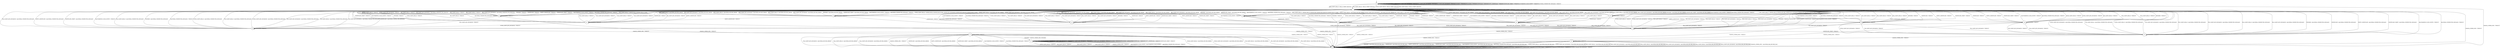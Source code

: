 digraph g {

	s0 [shape="circle" label="s0"];
	s1 [shape="circle" label="s1"];
	s2 [shape="circle" label="s2"];
	s3 [shape="circle" label="s3"];
	s4 [shape="circle" label="s4"];
	s5 [shape="circle" label="s5"];
	s6 [shape="circle" label="s6"];
	s7 [shape="circle" label="s7"];
	s8 [shape="circle" label="s8"];
	s9 [shape="circle" label="s9"];
	s10 [shape="circle" label="s10"];
	s11 [shape="circle" label="s11"];
	s12 [shape="circle" label="s12"];
	s13 [shape="circle" label="s13"];
	s14 [shape="circle" label="s14"];
	s15 [shape="circle" label="s15"];
	s16 [shape="circle" label="s16"];
	s17 [shape="circle" label="s17"];
	s18 [shape="circle" label="s18"];
	s0 -> s1 [label="ECDH_CLIENT_HELLO / HELLO_VERIFY_REQUEST"];
	s0 -> s0 [label="ECDH_CLIENT_KEY_EXCHANGE / TIMEOUT"];
	s0 -> s1 [label="DH_CLIENT_HELLO / HELLO_VERIFY_REQUEST"];
	s0 -> s0 [label="DH_CLIENT_KEY_EXCHANGE / TIMEOUT"];
	s0 -> s1 [label="PSK_CLIENT_HELLO / HELLO_VERIFY_REQUEST"];
	s0 -> s0 [label="PSK_CLIENT_KEY_EXCHANGE / TIMEOUT"];
	s0 -> s1 [label="RSA_CLIENT_HELLO / HELLO_VERIFY_REQUEST"];
	s0 -> s0 [label="RSA_CLIENT_KEY_EXCHANGE / TIMEOUT"];
	s0 -> s3 [label="CHANGE_CIPHER_SPEC / TIMEOUT"];
	s0 -> s0 [label="FINISHED / TIMEOUT"];
	s0 -> s0 [label="APPLICATION / TIMEOUT"];
	s0 -> s0 [label="CERTIFICATE / TIMEOUT"];
	s0 -> s0 [label="EMPTY_CERTIFICATE / TIMEOUT"];
	s0 -> s0 [label="CERTIFICATE_VERIFY / TIMEOUT"];
	s0 -> s0 [label="Alert(WARNING,CLOSE_NOTIFY) / TIMEOUT"];
	s0 -> s0 [label="Alert(FATAL,UNEXPECTED_MESSAGE) / TIMEOUT"];
	s1 -> s9 [label="ECDH_CLIENT_HELLO / SERVER_HELLO,CERTIFICATE,ECDHE_SERVER_KEY_EXCHANGE,CERTIFICATE_REQUEST,SERVER_HELLO_DONE"];
	s1 -> s1 [label="ECDH_CLIENT_KEY_EXCHANGE / TIMEOUT"];
	s1 -> s14 [label="DH_CLIENT_HELLO / SERVER_HELLO,CERTIFICATE,DHE_SERVER_KEY_EXCHANGE,CERTIFICATE_REQUEST,SERVER_HELLO_DONE"];
	s1 -> s1 [label="DH_CLIENT_KEY_EXCHANGE / TIMEOUT"];
	s1 -> s4 [label="PSK_CLIENT_HELLO / SERVER_HELLO,SERVER_HELLO_DONE"];
	s1 -> s1 [label="PSK_CLIENT_KEY_EXCHANGE / TIMEOUT"];
	s1 -> s2 [label="RSA_CLIENT_HELLO / SERVER_HELLO,CERTIFICATE,CERTIFICATE_REQUEST,SERVER_HELLO_DONE"];
	s1 -> s1 [label="RSA_CLIENT_KEY_EXCHANGE / TIMEOUT"];
	s1 -> s3 [label="CHANGE_CIPHER_SPEC / TIMEOUT"];
	s1 -> s1 [label="FINISHED / TIMEOUT"];
	s1 -> s1 [label="APPLICATION / TIMEOUT"];
	s1 -> s1 [label="CERTIFICATE / TIMEOUT"];
	s1 -> s1 [label="EMPTY_CERTIFICATE / TIMEOUT"];
	s1 -> s1 [label="CERTIFICATE_VERIFY / TIMEOUT"];
	s1 -> s1 [label="Alert(WARNING,CLOSE_NOTIFY) / TIMEOUT"];
	s1 -> s1 [label="Alert(FATAL,UNEXPECTED_MESSAGE) / TIMEOUT"];
	s2 -> s1 [label="ECDH_CLIENT_HELLO / Alert(FATAL,DECODE_ERROR)"];
	s2 -> s1 [label="ECDH_CLIENT_KEY_EXCHANGE / Alert(FATAL,DECODE_ERROR)"];
	s2 -> s1 [label="DH_CLIENT_HELLO / Alert(FATAL,DECODE_ERROR)"];
	s2 -> s1 [label="DH_CLIENT_KEY_EXCHANGE / Alert(FATAL,DECODE_ERROR)"];
	s2 -> s1 [label="PSK_CLIENT_HELLO / Alert(FATAL,DECODE_ERROR)"];
	s2 -> s1 [label="PSK_CLIENT_KEY_EXCHANGE / Alert(FATAL,DECODE_ERROR)"];
	s2 -> s1 [label="RSA_CLIENT_HELLO / Alert(FATAL,DECODE_ERROR)"];
	s2 -> s1 [label="RSA_CLIENT_KEY_EXCHANGE / Alert(FATAL,DECODE_ERROR)"];
	s2 -> s3 [label="CHANGE_CIPHER_SPEC / TIMEOUT"];
	s2 -> s1 [label="FINISHED / Alert(FATAL,DECODE_ERROR)"];
	s2 -> s2 [label="APPLICATION / TIMEOUT"];
	s2 -> s6 [label="CERTIFICATE / TIMEOUT"];
	s2 -> s8 [label="EMPTY_CERTIFICATE / TIMEOUT"];
	s2 -> s1 [label="CERTIFICATE_VERIFY / Alert(FATAL,DECODE_ERROR)"];
	s2 -> s1 [label="Alert(WARNING,CLOSE_NOTIFY) / TIMEOUT"];
	s2 -> s1 [label="Alert(FATAL,UNEXPECTED_MESSAGE) / TIMEOUT"];
	s3 -> s3 [label="ECDH_CLIENT_HELLO / TIMEOUT"];
	s3 -> s3 [label="ECDH_CLIENT_KEY_EXCHANGE / TIMEOUT"];
	s3 -> s3 [label="DH_CLIENT_HELLO / TIMEOUT"];
	s3 -> s3 [label="DH_CLIENT_KEY_EXCHANGE / TIMEOUT"];
	s3 -> s3 [label="PSK_CLIENT_HELLO / TIMEOUT"];
	s3 -> s3 [label="PSK_CLIENT_KEY_EXCHANGE / TIMEOUT"];
	s3 -> s3 [label="RSA_CLIENT_HELLO / TIMEOUT"];
	s3 -> s3 [label="RSA_CLIENT_KEY_EXCHANGE / TIMEOUT"];
	s3 -> s3 [label="CHANGE_CIPHER_SPEC / TIMEOUT"];
	s3 -> s3 [label="FINISHED / TIMEOUT"];
	s3 -> s3 [label="APPLICATION / TIMEOUT"];
	s3 -> s3 [label="CERTIFICATE / TIMEOUT"];
	s3 -> s3 [label="EMPTY_CERTIFICATE / TIMEOUT"];
	s3 -> s3 [label="CERTIFICATE_VERIFY / TIMEOUT"];
	s3 -> s3 [label="Alert(WARNING,CLOSE_NOTIFY) / TIMEOUT"];
	s3 -> s3 [label="Alert(FATAL,UNEXPECTED_MESSAGE) / TIMEOUT"];
	s4 -> s1 [label="ECDH_CLIENT_HELLO / TIMEOUT"];
	s4 -> s1 [label="ECDH_CLIENT_KEY_EXCHANGE / TIMEOUT"];
	s4 -> s1 [label="DH_CLIENT_HELLO / TIMEOUT"];
	s4 -> s1 [label="DH_CLIENT_KEY_EXCHANGE / Alert(FATAL,UNKNOWN_PSK_IDENTITY)"];
	s4 -> s1 [label="PSK_CLIENT_HELLO / TIMEOUT"];
	s4 -> s5 [label="PSK_CLIENT_KEY_EXCHANGE / TIMEOUT"];
	s4 -> s1 [label="RSA_CLIENT_HELLO / TIMEOUT"];
	s4 -> s1 [label="RSA_CLIENT_KEY_EXCHANGE / Alert(FATAL,UNKNOWN_PSK_IDENTITY)"];
	s4 -> s3 [label="CHANGE_CIPHER_SPEC / TIMEOUT"];
	s4 -> s1 [label="FINISHED / TIMEOUT"];
	s4 -> s4 [label="APPLICATION / TIMEOUT"];
	s4 -> s1 [label="CERTIFICATE / TIMEOUT"];
	s4 -> s1 [label="EMPTY_CERTIFICATE / TIMEOUT"];
	s4 -> s1 [label="CERTIFICATE_VERIFY / TIMEOUT"];
	s4 -> s1 [label="Alert(WARNING,CLOSE_NOTIFY) / TIMEOUT"];
	s4 -> s1 [label="Alert(FATAL,UNEXPECTED_MESSAGE) / TIMEOUT"];
	s5 -> s1 [label="ECDH_CLIENT_HELLO / Alert(FATAL,UNEXPECTED_MESSAGE)"];
	s5 -> s1 [label="ECDH_CLIENT_KEY_EXCHANGE / Alert(FATAL,UNEXPECTED_MESSAGE)"];
	s5 -> s1 [label="DH_CLIENT_HELLO / Alert(FATAL,UNEXPECTED_MESSAGE)"];
	s5 -> s1 [label="DH_CLIENT_KEY_EXCHANGE / Alert(FATAL,UNEXPECTED_MESSAGE)"];
	s5 -> s1 [label="PSK_CLIENT_HELLO / Alert(FATAL,UNEXPECTED_MESSAGE)"];
	s5 -> s1 [label="PSK_CLIENT_KEY_EXCHANGE / Alert(FATAL,UNEXPECTED_MESSAGE)"];
	s5 -> s1 [label="RSA_CLIENT_HELLO / Alert(FATAL,UNEXPECTED_MESSAGE)"];
	s5 -> s1 [label="RSA_CLIENT_KEY_EXCHANGE / Alert(FATAL,UNEXPECTED_MESSAGE)"];
	s5 -> s11 [label="CHANGE_CIPHER_SPEC / TIMEOUT"];
	s5 -> s1 [label="FINISHED / Alert(FATAL,UNEXPECTED_MESSAGE)"];
	s5 -> s5 [label="APPLICATION / TIMEOUT"];
	s5 -> s1 [label="CERTIFICATE / Alert(FATAL,UNEXPECTED_MESSAGE)"];
	s5 -> s1 [label="EMPTY_CERTIFICATE / Alert(FATAL,UNEXPECTED_MESSAGE)"];
	s5 -> s1 [label="CERTIFICATE_VERIFY / Alert(FATAL,UNEXPECTED_MESSAGE)"];
	s5 -> s1 [label="Alert(WARNING,CLOSE_NOTIFY) / TIMEOUT"];
	s5 -> s1 [label="Alert(FATAL,UNEXPECTED_MESSAGE) / TIMEOUT"];
	s6 -> s1 [label="ECDH_CLIENT_HELLO / TIMEOUT"];
	s6 -> s7 [label="ECDH_CLIENT_KEY_EXCHANGE / TIMEOUT"];
	s6 -> s1 [label="DH_CLIENT_HELLO / TIMEOUT"];
	s6 -> s7 [label="DH_CLIENT_KEY_EXCHANGE / TIMEOUT"];
	s6 -> s1 [label="PSK_CLIENT_HELLO / TIMEOUT"];
	s6 -> s7 [label="PSK_CLIENT_KEY_EXCHANGE / TIMEOUT"];
	s6 -> s1 [label="RSA_CLIENT_HELLO / TIMEOUT"];
	s6 -> s7 [label="RSA_CLIENT_KEY_EXCHANGE / TIMEOUT"];
	s6 -> s3 [label="CHANGE_CIPHER_SPEC / TIMEOUT"];
	s6 -> s1 [label="FINISHED / TIMEOUT"];
	s6 -> s6 [label="APPLICATION / TIMEOUT"];
	s6 -> s1 [label="CERTIFICATE / TIMEOUT"];
	s6 -> s1 [label="EMPTY_CERTIFICATE / TIMEOUT"];
	s6 -> s1 [label="CERTIFICATE_VERIFY / TIMEOUT"];
	s6 -> s1 [label="Alert(WARNING,CLOSE_NOTIFY) / TIMEOUT"];
	s6 -> s1 [label="Alert(FATAL,UNEXPECTED_MESSAGE) / TIMEOUT"];
	s7 -> s1 [label="ECDH_CLIENT_HELLO / TIMEOUT"];
	s7 -> s1 [label="ECDH_CLIENT_KEY_EXCHANGE / TIMEOUT"];
	s7 -> s1 [label="DH_CLIENT_HELLO / TIMEOUT"];
	s7 -> s1 [label="DH_CLIENT_KEY_EXCHANGE / TIMEOUT"];
	s7 -> s1 [label="PSK_CLIENT_HELLO / TIMEOUT"];
	s7 -> s1 [label="PSK_CLIENT_KEY_EXCHANGE / TIMEOUT"];
	s7 -> s1 [label="RSA_CLIENT_HELLO / TIMEOUT"];
	s7 -> s1 [label="RSA_CLIENT_KEY_EXCHANGE / TIMEOUT"];
	s7 -> s3 [label="CHANGE_CIPHER_SPEC / TIMEOUT"];
	s7 -> s1 [label="FINISHED / TIMEOUT"];
	s7 -> s7 [label="APPLICATION / TIMEOUT"];
	s7 -> s1 [label="CERTIFICATE / TIMEOUT"];
	s7 -> s1 [label="EMPTY_CERTIFICATE / TIMEOUT"];
	s7 -> s17 [label="CERTIFICATE_VERIFY / TIMEOUT"];
	s7 -> s1 [label="Alert(WARNING,CLOSE_NOTIFY) / TIMEOUT"];
	s7 -> s1 [label="Alert(FATAL,UNEXPECTED_MESSAGE) / TIMEOUT"];
	s8 -> s1 [label="ECDH_CLIENT_HELLO / TIMEOUT"];
	s8 -> s17 [label="ECDH_CLIENT_KEY_EXCHANGE / TIMEOUT"];
	s8 -> s1 [label="DH_CLIENT_HELLO / TIMEOUT"];
	s8 -> s17 [label="DH_CLIENT_KEY_EXCHANGE / TIMEOUT"];
	s8 -> s1 [label="PSK_CLIENT_HELLO / TIMEOUT"];
	s8 -> s17 [label="PSK_CLIENT_KEY_EXCHANGE / TIMEOUT"];
	s8 -> s1 [label="RSA_CLIENT_HELLO / TIMEOUT"];
	s8 -> s5 [label="RSA_CLIENT_KEY_EXCHANGE / TIMEOUT"];
	s8 -> s3 [label="CHANGE_CIPHER_SPEC / TIMEOUT"];
	s8 -> s1 [label="FINISHED / TIMEOUT"];
	s8 -> s8 [label="APPLICATION / TIMEOUT"];
	s8 -> s1 [label="CERTIFICATE / TIMEOUT"];
	s8 -> s1 [label="EMPTY_CERTIFICATE / TIMEOUT"];
	s8 -> s1 [label="CERTIFICATE_VERIFY / TIMEOUT"];
	s8 -> s1 [label="Alert(WARNING,CLOSE_NOTIFY) / TIMEOUT"];
	s8 -> s1 [label="Alert(FATAL,UNEXPECTED_MESSAGE) / TIMEOUT"];
	s9 -> s1 [label="ECDH_CLIENT_HELLO / Alert(FATAL,DECODE_ERROR)"];
	s9 -> s1 [label="ECDH_CLIENT_KEY_EXCHANGE / Alert(FATAL,DECODE_ERROR)"];
	s9 -> s1 [label="DH_CLIENT_HELLO / Alert(FATAL,DECODE_ERROR)"];
	s9 -> s1 [label="DH_CLIENT_KEY_EXCHANGE / Alert(FATAL,DECODE_ERROR)"];
	s9 -> s1 [label="PSK_CLIENT_HELLO / Alert(FATAL,DECODE_ERROR)"];
	s9 -> s1 [label="PSK_CLIENT_KEY_EXCHANGE / Alert(FATAL,DECODE_ERROR)"];
	s9 -> s1 [label="RSA_CLIENT_HELLO / Alert(FATAL,DECODE_ERROR)"];
	s9 -> s1 [label="RSA_CLIENT_KEY_EXCHANGE / Alert(FATAL,DECODE_ERROR)"];
	s9 -> s3 [label="CHANGE_CIPHER_SPEC / TIMEOUT"];
	s9 -> s1 [label="FINISHED / Alert(FATAL,DECODE_ERROR)"];
	s9 -> s9 [label="APPLICATION / TIMEOUT"];
	s9 -> s10 [label="CERTIFICATE / TIMEOUT"];
	s9 -> s12 [label="EMPTY_CERTIFICATE / TIMEOUT"];
	s9 -> s1 [label="CERTIFICATE_VERIFY / Alert(FATAL,DECODE_ERROR)"];
	s9 -> s1 [label="Alert(WARNING,CLOSE_NOTIFY) / TIMEOUT"];
	s9 -> s1 [label="Alert(FATAL,UNEXPECTED_MESSAGE) / TIMEOUT"];
	s10 -> s1 [label="ECDH_CLIENT_HELLO / TIMEOUT"];
	s10 -> s7 [label="ECDH_CLIENT_KEY_EXCHANGE / TIMEOUT"];
	s10 -> s1 [label="DH_CLIENT_HELLO / TIMEOUT"];
	s10 -> s1 [label="DH_CLIENT_KEY_EXCHANGE / TIMEOUT"];
	s10 -> s1 [label="PSK_CLIENT_HELLO / TIMEOUT"];
	s10 -> s1 [label="PSK_CLIENT_KEY_EXCHANGE / TIMEOUT"];
	s10 -> s1 [label="RSA_CLIENT_HELLO / TIMEOUT"];
	s10 -> s1 [label="RSA_CLIENT_KEY_EXCHANGE / TIMEOUT"];
	s10 -> s3 [label="CHANGE_CIPHER_SPEC / TIMEOUT"];
	s10 -> s1 [label="FINISHED / TIMEOUT"];
	s10 -> s10 [label="APPLICATION / TIMEOUT"];
	s10 -> s1 [label="CERTIFICATE / TIMEOUT"];
	s10 -> s1 [label="EMPTY_CERTIFICATE / TIMEOUT"];
	s10 -> s1 [label="CERTIFICATE_VERIFY / TIMEOUT"];
	s10 -> s1 [label="Alert(WARNING,CLOSE_NOTIFY) / TIMEOUT"];
	s10 -> s1 [label="Alert(FATAL,UNEXPECTED_MESSAGE) / TIMEOUT"];
	s11 -> s3 [label="ECDH_CLIENT_HELLO / Alert(FATAL,DECODE_ERROR)"];
	s11 -> s3 [label="ECDH_CLIENT_KEY_EXCHANGE / Alert(FATAL,DECODE_ERROR)"];
	s11 -> s3 [label="DH_CLIENT_HELLO / Alert(FATAL,DECODE_ERROR)"];
	s11 -> s3 [label="DH_CLIENT_KEY_EXCHANGE / Alert(FATAL,DECODE_ERROR)"];
	s11 -> s3 [label="PSK_CLIENT_HELLO / Alert(FATAL,DECODE_ERROR)"];
	s11 -> s3 [label="PSK_CLIENT_KEY_EXCHANGE / Alert(FATAL,DECODE_ERROR)"];
	s11 -> s3 [label="RSA_CLIENT_HELLO / Alert(FATAL,DECODE_ERROR)"];
	s11 -> s3 [label="RSA_CLIENT_KEY_EXCHANGE / Alert(FATAL,DECODE_ERROR)"];
	s11 -> s3 [label="CHANGE_CIPHER_SPEC / TIMEOUT"];
	s11 -> s13 [label="FINISHED / CHANGE_CIPHER_SPEC,FINISHED"];
	s11 -> s11 [label="APPLICATION / TIMEOUT"];
	s11 -> s3 [label="CERTIFICATE / Alert(FATAL,DECODE_ERROR)"];
	s11 -> s3 [label="EMPTY_CERTIFICATE / Alert(FATAL,DECODE_ERROR)"];
	s11 -> s3 [label="CERTIFICATE_VERIFY / Alert(FATAL,DECODE_ERROR)"];
	s11 -> s3 [label="Alert(WARNING,CLOSE_NOTIFY) / TIMEOUT"];
	s11 -> s3 [label="Alert(FATAL,UNEXPECTED_MESSAGE) / TIMEOUT"];
	s12 -> s1 [label="ECDH_CLIENT_HELLO / TIMEOUT"];
	s12 -> s5 [label="ECDH_CLIENT_KEY_EXCHANGE / TIMEOUT"];
	s12 -> s1 [label="DH_CLIENT_HELLO / TIMEOUT"];
	s12 -> s1 [label="DH_CLIENT_KEY_EXCHANGE / TIMEOUT"];
	s12 -> s1 [label="PSK_CLIENT_HELLO / TIMEOUT"];
	s12 -> s1 [label="PSK_CLIENT_KEY_EXCHANGE / TIMEOUT"];
	s12 -> s1 [label="RSA_CLIENT_HELLO / TIMEOUT"];
	s12 -> s1 [label="RSA_CLIENT_KEY_EXCHANGE / TIMEOUT"];
	s12 -> s3 [label="CHANGE_CIPHER_SPEC / TIMEOUT"];
	s12 -> s1 [label="FINISHED / TIMEOUT"];
	s12 -> s12 [label="APPLICATION / TIMEOUT"];
	s12 -> s1 [label="CERTIFICATE / TIMEOUT"];
	s12 -> s1 [label="EMPTY_CERTIFICATE / TIMEOUT"];
	s12 -> s1 [label="CERTIFICATE_VERIFY / TIMEOUT"];
	s12 -> s1 [label="Alert(WARNING,CLOSE_NOTIFY) / TIMEOUT"];
	s12 -> s1 [label="Alert(FATAL,UNEXPECTED_MESSAGE) / TIMEOUT"];
	s13 -> s3 [label="ECDH_CLIENT_HELLO / TIMEOUT"];
	s13 -> s13 [label="ECDH_CLIENT_KEY_EXCHANGE / TIMEOUT"];
	s13 -> s3 [label="DH_CLIENT_HELLO / TIMEOUT"];
	s13 -> s13 [label="DH_CLIENT_KEY_EXCHANGE / TIMEOUT"];
	s13 -> s3 [label="PSK_CLIENT_HELLO / TIMEOUT"];
	s13 -> s13 [label="PSK_CLIENT_KEY_EXCHANGE / TIMEOUT"];
	s13 -> s3 [label="RSA_CLIENT_HELLO / TIMEOUT"];
	s13 -> s13 [label="RSA_CLIENT_KEY_EXCHANGE / TIMEOUT"];
	s13 -> s3 [label="CHANGE_CIPHER_SPEC / TIMEOUT"];
	s13 -> s13 [label="FINISHED / TIMEOUT"];
	s13 -> s13 [label="APPLICATION / APPLICATION"];
	s13 -> s13 [label="CERTIFICATE / TIMEOUT"];
	s13 -> s13 [label="EMPTY_CERTIFICATE / TIMEOUT"];
	s13 -> s13 [label="CERTIFICATE_VERIFY / TIMEOUT"];
	s13 -> s3 [label="Alert(WARNING,CLOSE_NOTIFY) / Alert(WARNING,CLOSE_NOTIFY)"];
	s13 -> s3 [label="Alert(FATAL,UNEXPECTED_MESSAGE) / TIMEOUT"];
	s14 -> s1 [label="ECDH_CLIENT_HELLO / Alert(FATAL,DECODE_ERROR)"];
	s14 -> s1 [label="ECDH_CLIENT_KEY_EXCHANGE / Alert(FATAL,DECODE_ERROR)"];
	s14 -> s1 [label="DH_CLIENT_HELLO / Alert(FATAL,DECODE_ERROR)"];
	s14 -> s1 [label="DH_CLIENT_KEY_EXCHANGE / Alert(FATAL,DECODE_ERROR)"];
	s14 -> s1 [label="PSK_CLIENT_HELLO / Alert(FATAL,DECODE_ERROR)"];
	s14 -> s1 [label="PSK_CLIENT_KEY_EXCHANGE / Alert(FATAL,DECODE_ERROR)"];
	s14 -> s1 [label="RSA_CLIENT_HELLO / Alert(FATAL,DECODE_ERROR)"];
	s14 -> s1 [label="RSA_CLIENT_KEY_EXCHANGE / Alert(FATAL,DECODE_ERROR)"];
	s14 -> s3 [label="CHANGE_CIPHER_SPEC / TIMEOUT"];
	s14 -> s1 [label="FINISHED / Alert(FATAL,DECODE_ERROR)"];
	s14 -> s14 [label="APPLICATION / TIMEOUT"];
	s14 -> s15 [label="CERTIFICATE / TIMEOUT"];
	s14 -> s16 [label="EMPTY_CERTIFICATE / TIMEOUT"];
	s14 -> s1 [label="CERTIFICATE_VERIFY / Alert(FATAL,DECODE_ERROR)"];
	s14 -> s1 [label="Alert(WARNING,CLOSE_NOTIFY) / TIMEOUT"];
	s14 -> s1 [label="Alert(FATAL,UNEXPECTED_MESSAGE) / TIMEOUT"];
	s15 -> s1 [label="ECDH_CLIENT_HELLO / TIMEOUT"];
	s15 -> s1 [label="ECDH_CLIENT_KEY_EXCHANGE / TIMEOUT"];
	s15 -> s1 [label="DH_CLIENT_HELLO / TIMEOUT"];
	s15 -> s7 [label="DH_CLIENT_KEY_EXCHANGE / TIMEOUT"];
	s15 -> s1 [label="PSK_CLIENT_HELLO / TIMEOUT"];
	s15 -> s7 [label="PSK_CLIENT_KEY_EXCHANGE / TIMEOUT"];
	s15 -> s1 [label="RSA_CLIENT_HELLO / TIMEOUT"];
	s15 -> s7 [label="RSA_CLIENT_KEY_EXCHANGE / TIMEOUT"];
	s15 -> s3 [label="CHANGE_CIPHER_SPEC / TIMEOUT"];
	s15 -> s1 [label="FINISHED / TIMEOUT"];
	s15 -> s15 [label="APPLICATION / TIMEOUT"];
	s15 -> s1 [label="CERTIFICATE / TIMEOUT"];
	s15 -> s1 [label="EMPTY_CERTIFICATE / TIMEOUT"];
	s15 -> s1 [label="CERTIFICATE_VERIFY / TIMEOUT"];
	s15 -> s1 [label="Alert(WARNING,CLOSE_NOTIFY) / TIMEOUT"];
	s15 -> s1 [label="Alert(FATAL,UNEXPECTED_MESSAGE) / TIMEOUT"];
	s16 -> s1 [label="ECDH_CLIENT_HELLO / TIMEOUT"];
	s16 -> s1 [label="ECDH_CLIENT_KEY_EXCHANGE / TIMEOUT"];
	s16 -> s1 [label="DH_CLIENT_HELLO / TIMEOUT"];
	s16 -> s5 [label="DH_CLIENT_KEY_EXCHANGE / TIMEOUT"];
	s16 -> s1 [label="PSK_CLIENT_HELLO / TIMEOUT"];
	s16 -> s17 [label="PSK_CLIENT_KEY_EXCHANGE / TIMEOUT"];
	s16 -> s1 [label="RSA_CLIENT_HELLO / TIMEOUT"];
	s16 -> s17 [label="RSA_CLIENT_KEY_EXCHANGE / TIMEOUT"];
	s16 -> s3 [label="CHANGE_CIPHER_SPEC / TIMEOUT"];
	s16 -> s1 [label="FINISHED / TIMEOUT"];
	s16 -> s16 [label="APPLICATION / TIMEOUT"];
	s16 -> s1 [label="CERTIFICATE / TIMEOUT"];
	s16 -> s1 [label="EMPTY_CERTIFICATE / TIMEOUT"];
	s16 -> s1 [label="CERTIFICATE_VERIFY / TIMEOUT"];
	s16 -> s1 [label="Alert(WARNING,CLOSE_NOTIFY) / TIMEOUT"];
	s16 -> s1 [label="Alert(FATAL,UNEXPECTED_MESSAGE) / TIMEOUT"];
	s17 -> s1 [label="ECDH_CLIENT_HELLO / Alert(FATAL,UNEXPECTED_MESSAGE)"];
	s17 -> s1 [label="ECDH_CLIENT_KEY_EXCHANGE / Alert(FATAL,UNEXPECTED_MESSAGE)"];
	s17 -> s1 [label="DH_CLIENT_HELLO / Alert(FATAL,UNEXPECTED_MESSAGE)"];
	s17 -> s1 [label="DH_CLIENT_KEY_EXCHANGE / Alert(FATAL,UNEXPECTED_MESSAGE)"];
	s17 -> s1 [label="PSK_CLIENT_HELLO / Alert(FATAL,UNEXPECTED_MESSAGE)"];
	s17 -> s1 [label="PSK_CLIENT_KEY_EXCHANGE / Alert(FATAL,UNEXPECTED_MESSAGE)"];
	s17 -> s1 [label="RSA_CLIENT_HELLO / Alert(FATAL,UNEXPECTED_MESSAGE)"];
	s17 -> s1 [label="RSA_CLIENT_KEY_EXCHANGE / Alert(FATAL,UNEXPECTED_MESSAGE)"];
	s17 -> s18 [label="CHANGE_CIPHER_SPEC / TIMEOUT"];
	s17 -> s1 [label="FINISHED / Alert(FATAL,UNEXPECTED_MESSAGE)"];
	s17 -> s17 [label="APPLICATION / TIMEOUT"];
	s17 -> s1 [label="CERTIFICATE / Alert(FATAL,UNEXPECTED_MESSAGE)"];
	s17 -> s1 [label="EMPTY_CERTIFICATE / Alert(FATAL,UNEXPECTED_MESSAGE)"];
	s17 -> s1 [label="CERTIFICATE_VERIFY / Alert(FATAL,UNEXPECTED_MESSAGE)"];
	s17 -> s1 [label="Alert(WARNING,CLOSE_NOTIFY) / TIMEOUT"];
	s17 -> s1 [label="Alert(FATAL,UNEXPECTED_MESSAGE) / TIMEOUT"];
	s18 -> s3 [label="ECDH_CLIENT_HELLO / Alert(FATAL,BAD_RECORD_MAC)"];
	s18 -> s3 [label="ECDH_CLIENT_KEY_EXCHANGE / Alert(FATAL,BAD_RECORD_MAC)"];
	s18 -> s3 [label="DH_CLIENT_HELLO / Alert(FATAL,BAD_RECORD_MAC)"];
	s18 -> s3 [label="DH_CLIENT_KEY_EXCHANGE / Alert(FATAL,BAD_RECORD_MAC)"];
	s18 -> s3 [label="PSK_CLIENT_HELLO / Alert(FATAL,BAD_RECORD_MAC)"];
	s18 -> s3 [label="PSK_CLIENT_KEY_EXCHANGE / Alert(FATAL,BAD_RECORD_MAC)"];
	s18 -> s3 [label="RSA_CLIENT_HELLO / Alert(FATAL,BAD_RECORD_MAC)"];
	s18 -> s3 [label="RSA_CLIENT_KEY_EXCHANGE / Alert(FATAL,BAD_RECORD_MAC)"];
	s18 -> s3 [label="CHANGE_CIPHER_SPEC / Alert(FATAL,BAD_RECORD_MAC)"];
	s18 -> s3 [label="FINISHED / Alert(FATAL,BAD_RECORD_MAC)"];
	s18 -> s18 [label="APPLICATION / TIMEOUT"];
	s18 -> s3 [label="CERTIFICATE / Alert(FATAL,BAD_RECORD_MAC)"];
	s18 -> s3 [label="EMPTY_CERTIFICATE / Alert(FATAL,BAD_RECORD_MAC)"];
	s18 -> s3 [label="CERTIFICATE_VERIFY / Alert(FATAL,BAD_RECORD_MAC)"];
	s18 -> s3 [label="Alert(WARNING,CLOSE_NOTIFY) / Alert(FATAL,BAD_RECORD_MAC)"];
	s18 -> s3 [label="Alert(FATAL,UNEXPECTED_MESSAGE) / Alert(FATAL,BAD_RECORD_MAC)"];

__start0 [label="" shape="none" width="0" height="0"];
__start0 -> s0;

}
